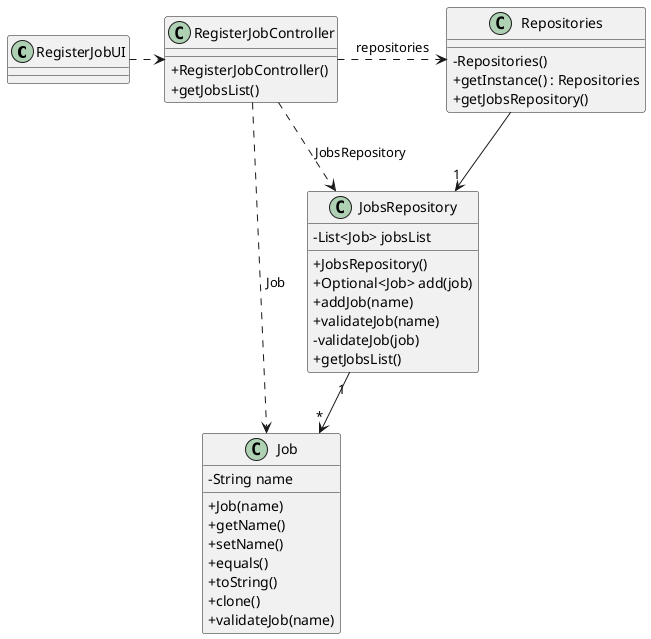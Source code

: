 @startuml
skinparam packageStyle rectangle
skinparam shadowing false
skinparam linetype polyline
skinparam classAttributeIconSize 0


class RegisterJobUI {
}

class RegisterJobController {
    + RegisterJobController()
    + getJobsList()
}

class Job {
    - String name
    + Job(name)
    + getName()
    + setName()
    + equals()
    + toString()
    + clone()
    + validateJob(name)
}

class JobsRepository {
    - List<Job> jobsList
    + JobsRepository()
    + Optional<Job> add(job)
    + addJob(name)
    + validateJob(name)
    - validateJob(job)
    + getJobsList()
}

class Repositories {
    - Repositories()
    + getInstance() : Repositories
    + getJobsRepository()
}

RegisterJobUI .> RegisterJobController

RegisterJobController .> Repositories : repositories

Repositories --> "1" JobsRepository

RegisterJobController ..> Job : Job
RegisterJobController ..> JobsRepository : JobsRepository

JobsRepository "1" --> "*" Job

@enduml